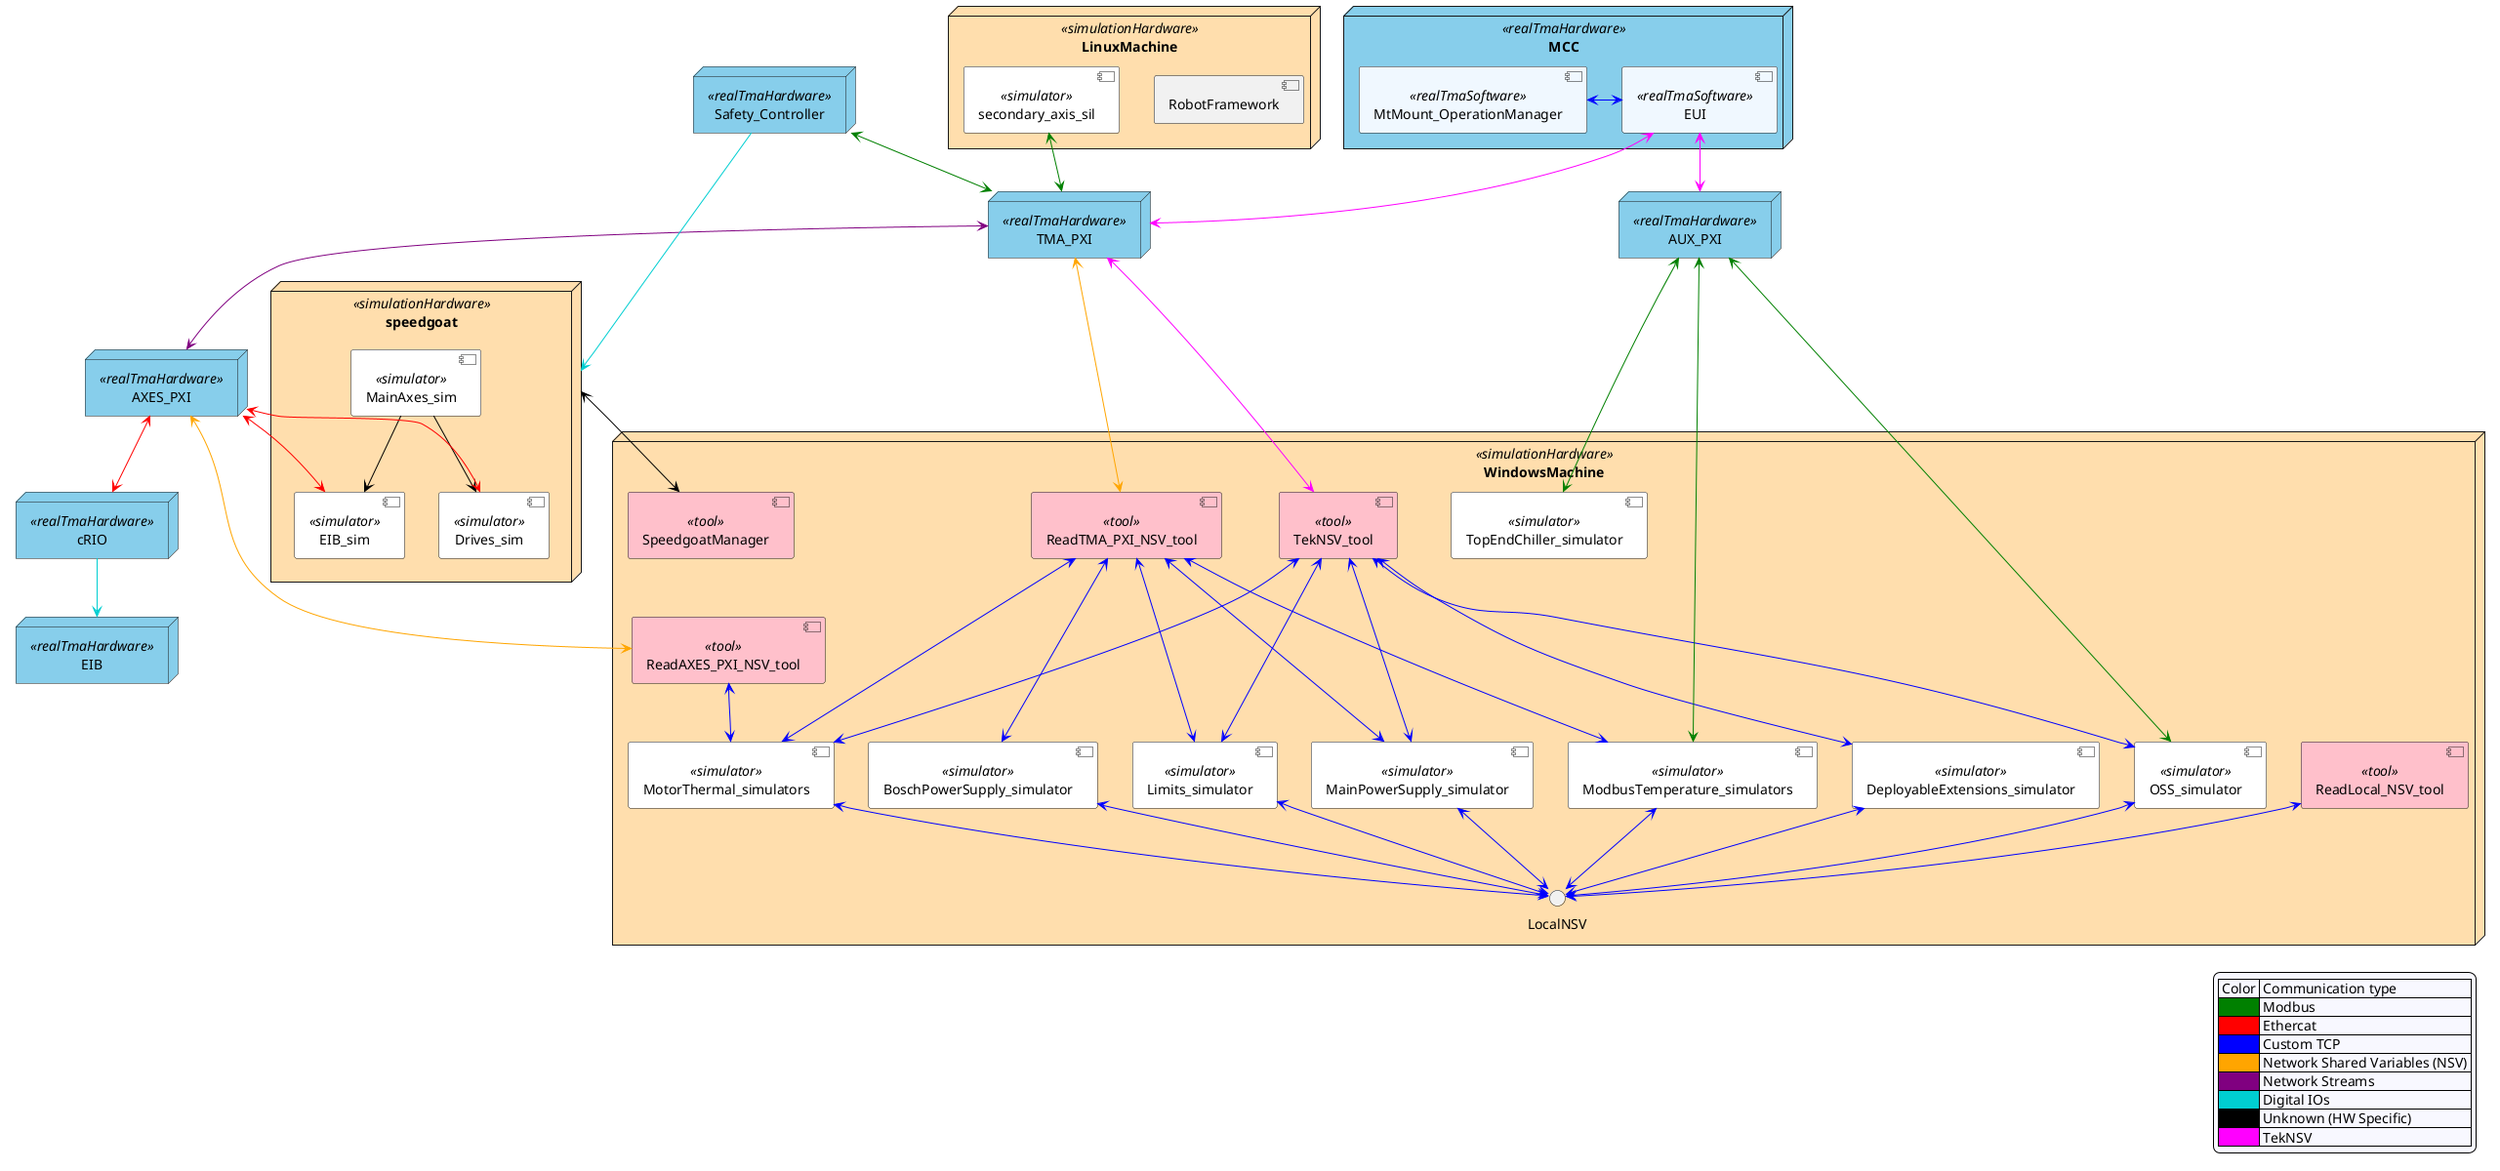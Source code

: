 @startuml ATS Modules
skinparam component {
  BackgroundColor<<simulator>> White
  BackgroundColor<<tool>> Pink
  BackgroundColor<<realTmaSoftware>> AliceBlue
}

skinparam node {
  BackgroundColor<<simulationHardware>> NavajoWhite
  BackgroundColor<<realTmaHardware>> SkyBlue
}

skinparam legend {
  BackgroundColor #GhostWhite
}

legend right
    | Color | Communication type |
    | <#Green> | Modbus |
    | <#Red> | Ethercat |
    | <#Blue> | Custom TCP |
    | <#Orange> | Network Shared Variables (NSV) |
    | <#Purple> | Network Streams |
    | <#DarkTurquoise> | Digital IOs |
    | <#Black> | Unknown (HW Specific) |
    | <#Fuchsia> | TekNSV |
endlegend

node MCC <<realTmaHardware>> {
  component EUI <<realTmaSoftware>>
  component MtMount_OperationManager <<realTmaSoftware>>

  EUI <-l[#Blue]-> MtMount_OperationManager
}

node LinuxMachine <<simulationHardware>> {
  component RobotFramework
  component secondary_axis_sil <<simulator>>
}

node TMA_PXI <<realTmaHardware>>
node AUX_PXI <<realTmaHardware>>
node AXES_PXI <<realTmaHardware>>

node EIB <<realTmaHardware>>
node cRIO <<realTmaHardware>>

node Safety_Controller <<realTmaHardware>>

node speedgoat <<simulationHardware>> {
  component MainAxes_sim <<simulator>>
  component EIB_sim <<simulator>>
  component Drives_sim <<simulator>>

  MainAxes_sim -[#Black]-> EIB_sim
  MainAxes_sim -[#Black]-> Drives_sim
}

node WindowsMachine <<simulationHardware>> {
  interface LocalNSV
  component ReadTMA_PXI_NSV_tool <<tool>>
  ' component ForceEthercat_tool <<tool>> 'no longer in use TODO: remove from limits simulator
  component ReadAXES_PXI_NSV_tool <<tool>>
  component ReadLocal_NSV_tool <<tool>>
  component TekNSV_tool <<tool>>
  component BoschPowerSupply_simulator <<simulator>>
  component MotorThermal_simulators <<simulator>>
  component MainPowerSupply_simulator <<simulator>>
  component Limits_simulator <<simulator>>
  component ModbusTemperature_simulators <<simulator>>
  component DeployableExtensions_simulator <<simulator>>
  component OSS_simulator <<simulator>>
  component SpeedgoatManager <<tool>>
  component TopEndChiller_simulator <<simulator>>

  LocalNSV <-u[#Blue]-> ReadLocal_NSV_tool
  LocalNSV <-u[#Blue]-> BoschPowerSupply_simulator
  LocalNSV <-u[#Blue]-> MotorThermal_simulators
  LocalNSV <-u[#Blue]-> MainPowerSupply_simulator
  LocalNSV <-u[#Blue]-> Limits_simulator
  LocalNSV <-u[#Blue]-> ModbusTemperature_simulators
  LocalNSV <-u[#Blue]-> DeployableExtensions_simulator
  LocalNSV <-u[#Blue]-> OSS_simulator

  ReadTMA_PXI_NSV_tool <-[#Blue]--> BoschPowerSupply_simulator
  ReadTMA_PXI_NSV_tool <-[#Blue]--> ModbusTemperature_simulators
  ReadTMA_PXI_NSV_tool <-[#Blue]--> MotorThermal_simulators
  ReadTMA_PXI_NSV_tool <-[#Blue]--> MainPowerSupply_simulator
  ReadTMA_PXI_NSV_tool <-[#Blue]--> Limits_simulator

  TekNSV_tool <-[#Blue]--> OSS_simulator
  TekNSV_tool <-[#Blue]--> MotorThermal_simulators
  TekNSV_tool <-[#Blue]--> MainPowerSupply_simulator
  TekNSV_tool <-[#Blue]--> DeployableExtensions_simulator
  TekNSV_tool <-[#Blue]--> Limits_simulator

  ReadAXES_PXI_NSV_tool <-[#Blue]-> MotorThermal_simulators

}

' RobotFramework <--> ReadLocal_NSV_tool
' RobotFramework <--> EUI
' RobotFramework <--> SpeedgoatManager
' RobotFramework <--> secondary_axis_sil
' RobotFramework <--> ReadTMA_PXI_NSV_tool

TMA_PXI <-[#Fuchsia]u-> EUI
TMA_PXI <-[#Fuchsia]-> TekNSV_tool
AUX_PXI <-[#Fuchsia]u-> EUI
TMA_PXI <-[#Purple]-> AXES_PXI
TMA_PXI <-[#Orange]-> ReadTMA_PXI_NSV_tool

AXES_PXI <-[#Red]-> EIB_sim
AXES_PXI <-[#Red]-> Drives_sim
AXES_PXI <-[#Red]-> cRIO
AXES_PXI <-[#Orange]-> ReadAXES_PXI_NSV_tool

secondary_axis_sil <-[#Green]-> TMA_PXI
Safety_Controller <-[#Green]-> TMA_PXI

AUX_PXI <-[#Green]--> OSS_simulator
AUX_PXI <-[#Green]--> ModbusTemperature_simulators
AUX_PXI <-[#Green]--> TopEndChiller_simulator

SpeedgoatManager <-[#Black]u-> speedgoat

Safety_Controller -[#DarkTurquoise]-> speedgoat
cRIO -[#DarkTurquoise]-> EIB

@enduml
